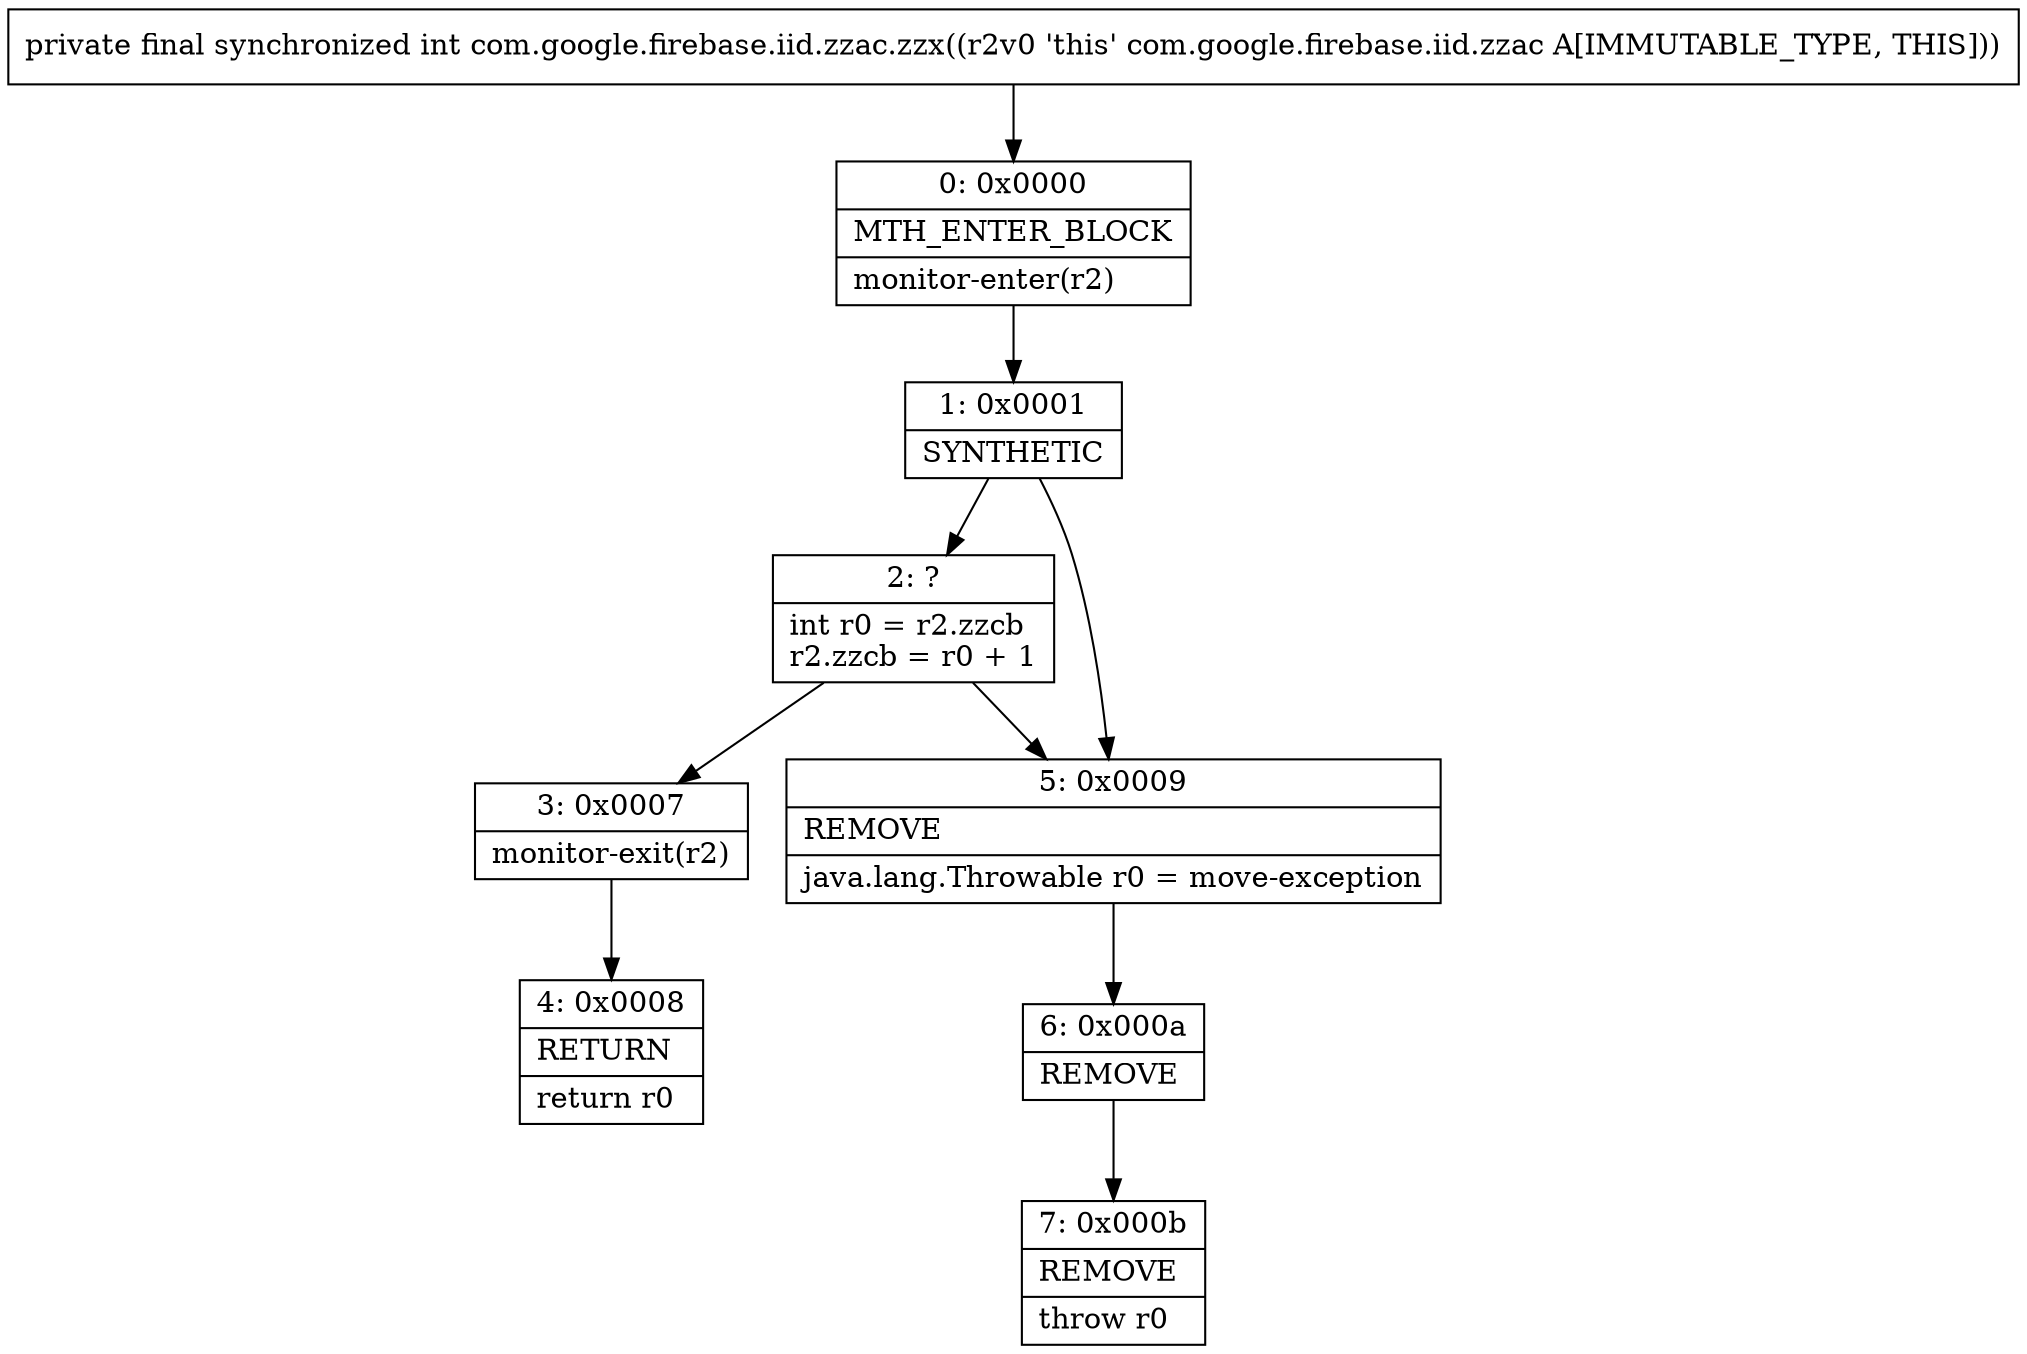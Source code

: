digraph "CFG forcom.google.firebase.iid.zzac.zzx()I" {
Node_0 [shape=record,label="{0\:\ 0x0000|MTH_ENTER_BLOCK\l|monitor\-enter(r2)\l}"];
Node_1 [shape=record,label="{1\:\ 0x0001|SYNTHETIC\l}"];
Node_2 [shape=record,label="{2\:\ ?|int r0 = r2.zzcb\lr2.zzcb = r0 + 1\l}"];
Node_3 [shape=record,label="{3\:\ 0x0007|monitor\-exit(r2)\l}"];
Node_4 [shape=record,label="{4\:\ 0x0008|RETURN\l|return r0\l}"];
Node_5 [shape=record,label="{5\:\ 0x0009|REMOVE\l|java.lang.Throwable r0 = move\-exception\l}"];
Node_6 [shape=record,label="{6\:\ 0x000a|REMOVE\l}"];
Node_7 [shape=record,label="{7\:\ 0x000b|REMOVE\l|throw r0\l}"];
MethodNode[shape=record,label="{private final synchronized int com.google.firebase.iid.zzac.zzx((r2v0 'this' com.google.firebase.iid.zzac A[IMMUTABLE_TYPE, THIS])) }"];
MethodNode -> Node_0;
Node_0 -> Node_1;
Node_1 -> Node_2;
Node_1 -> Node_5;
Node_2 -> Node_3;
Node_2 -> Node_5;
Node_3 -> Node_4;
Node_5 -> Node_6;
Node_6 -> Node_7;
}

